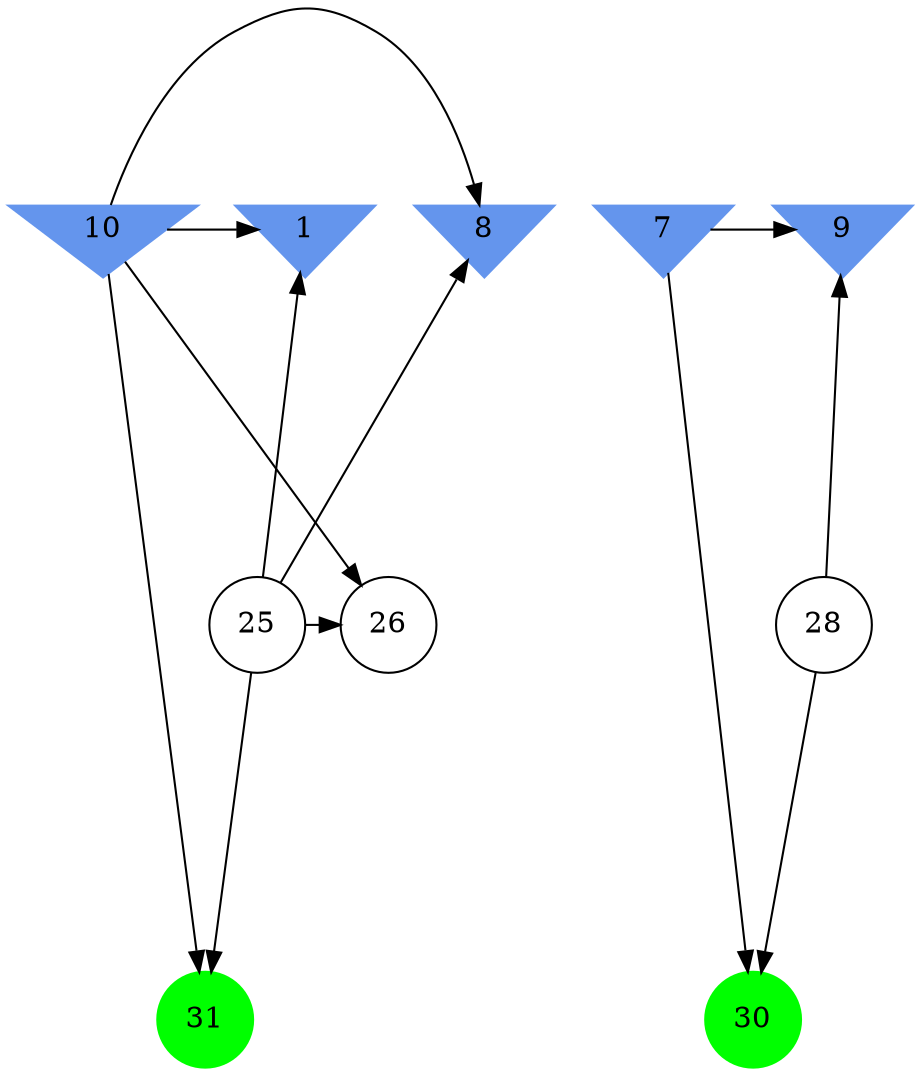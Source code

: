 digraph brain {
	ranksep=2.0;
	1 [shape=invtriangle,style=filled,color=cornflowerblue];
	7 [shape=invtriangle,style=filled,color=cornflowerblue];
	8 [shape=invtriangle,style=filled,color=cornflowerblue];
	9 [shape=invtriangle,style=filled,color=cornflowerblue];
	10 [shape=invtriangle,style=filled,color=cornflowerblue];
	25 [shape=circle,color=black];
	26 [shape=circle,color=black];
	28 [shape=circle,color=black];
	30 [shape=circle,style=filled,color=green];
	31 [shape=circle,style=filled,color=green];
	7	->	9;
	7	->	30;
	28	->	9;
	28	->	30;
	25	->	31;
	25	->	8;
	25	->	1;
	25	->	26;
	10	->	31;
	10	->	8;
	10	->	1;
	10	->	26;
	{ rank=same; 1; 7; 8; 9; 10; }
	{ rank=same; 25; 26; 28; }
	{ rank=same; 30; 31; }
}
